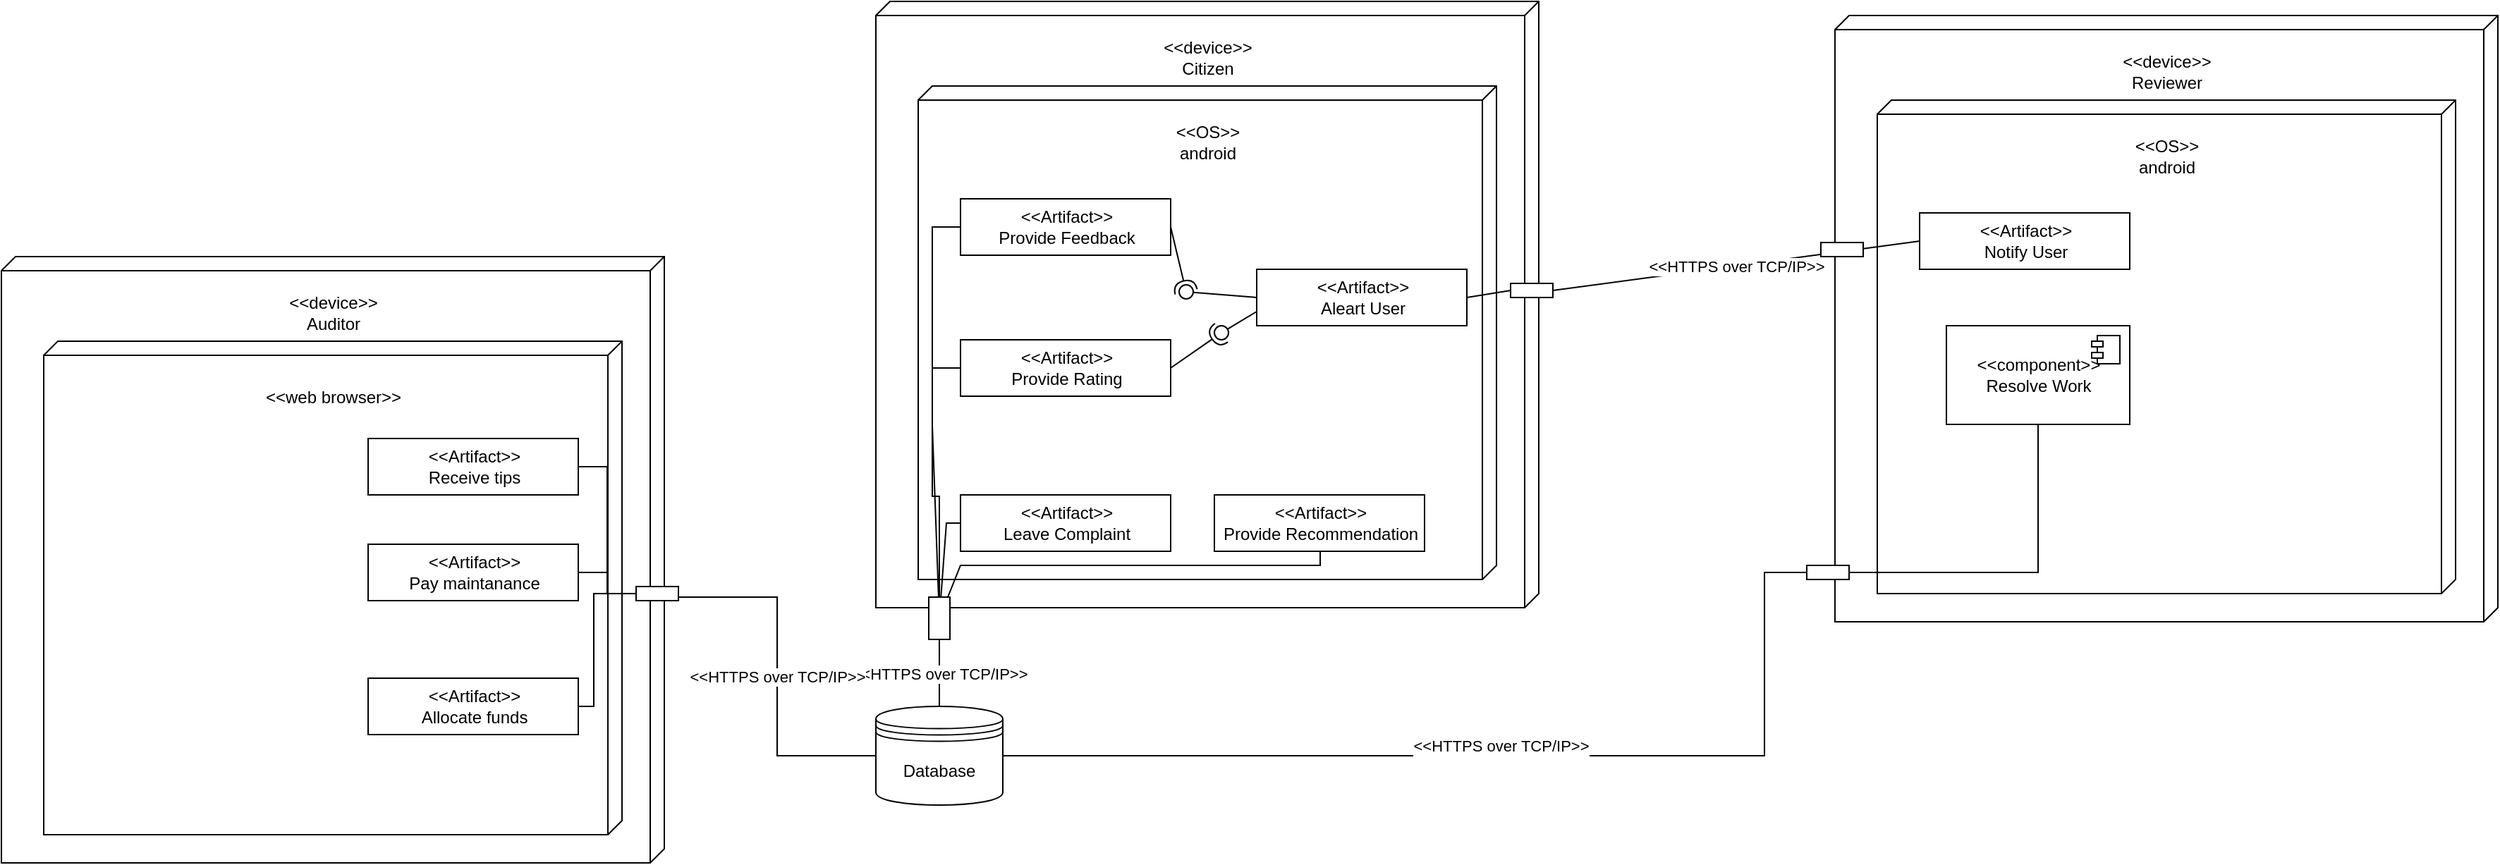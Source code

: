 <mxfile version="20.8.16" type="device"><diagram name="Page-1" id="ULoMOdvexmCAkF_iphsJ"><mxGraphModel dx="1251" dy="876" grid="1" gridSize="10" guides="1" tooltips="1" connect="1" arrows="1" fold="1" page="1" pageScale="1" pageWidth="850" pageHeight="1100" math="0" shadow="0"><root><mxCell id="0"/><mxCell id="1" parent="0"/><mxCell id="wKqG802dcOzrN4IXrtwY-1" value="" style="verticalAlign=top;align=left;spacingTop=8;spacingLeft=2;spacingRight=12;shape=cube;size=10;direction=south;fontStyle=4;html=1;" vertex="1" parent="1"><mxGeometry x="90" y="340" width="470" height="430" as="geometry"/></mxCell><mxCell id="wKqG802dcOzrN4IXrtwY-2" value="&amp;lt;&amp;lt;device&amp;gt;&amp;gt;&lt;br&gt;Citizen" style="text;html=1;align=center;verticalAlign=middle;resizable=0;points=[];autosize=1;strokeColor=none;fillColor=none;" vertex="1" parent="1"><mxGeometry x="280" y="360" width="90" height="40" as="geometry"/></mxCell><mxCell id="wKqG802dcOzrN4IXrtwY-4" value="" style="verticalAlign=top;align=left;spacingTop=8;spacingLeft=2;spacingRight=12;shape=cube;size=10;direction=south;fontStyle=4;html=1;" vertex="1" parent="1"><mxGeometry x="120" y="400" width="410" height="350" as="geometry"/></mxCell><mxCell id="wKqG802dcOzrN4IXrtwY-5" value="&amp;lt;&amp;lt;OS&amp;gt;&amp;gt;&lt;br&gt;android" style="text;html=1;align=center;verticalAlign=middle;resizable=0;points=[];autosize=1;strokeColor=none;fillColor=none;" vertex="1" parent="1"><mxGeometry x="290" y="420" width="70" height="40" as="geometry"/></mxCell><mxCell id="wKqG802dcOzrN4IXrtwY-6" value="&amp;lt;&amp;lt;Artifact&amp;gt;&amp;gt;&lt;br&gt;Provide Recommendation" style="html=1;" vertex="1" parent="1"><mxGeometry x="330" y="690" width="149" height="40" as="geometry"/></mxCell><mxCell id="wKqG802dcOzrN4IXrtwY-7" value="&amp;lt;&amp;lt;Artifact&amp;gt;&amp;gt;&lt;br&gt;Leave Complaint" style="html=1;" vertex="1" parent="1"><mxGeometry x="150" y="690" width="149" height="40" as="geometry"/></mxCell><mxCell id="wKqG802dcOzrN4IXrtwY-8" value="&amp;lt;&amp;lt;Artifact&amp;gt;&amp;gt;&lt;br&gt;Aleart User" style="html=1;" vertex="1" parent="1"><mxGeometry x="360" y="530" width="149" height="40" as="geometry"/></mxCell><mxCell id="wKqG802dcOzrN4IXrtwY-9" value="&amp;lt;&amp;lt;Artifact&amp;gt;&amp;gt;&lt;br&gt;Provide Feedback" style="html=1;" vertex="1" parent="1"><mxGeometry x="150" y="480" width="149" height="40" as="geometry"/></mxCell><mxCell id="wKqG802dcOzrN4IXrtwY-10" value="&amp;lt;&amp;lt;Artifact&amp;gt;&amp;gt;&lt;br&gt;Provide Rating" style="html=1;" vertex="1" parent="1"><mxGeometry x="150" y="580" width="149" height="40" as="geometry"/></mxCell><mxCell id="wKqG802dcOzrN4IXrtwY-11" value="" style="rounded=0;orthogonalLoop=1;jettySize=auto;html=1;endArrow=none;endFill=0;sketch=0;sourcePerimeterSpacing=0;targetPerimeterSpacing=0;exitX=0;exitY=0.5;exitDx=0;exitDy=0;" edge="1" target="wKqG802dcOzrN4IXrtwY-13" parent="1" source="wKqG802dcOzrN4IXrtwY-8"><mxGeometry relative="1" as="geometry"><mxPoint x="290" y="546" as="sourcePoint"/></mxGeometry></mxCell><mxCell id="wKqG802dcOzrN4IXrtwY-12" value="" style="rounded=0;orthogonalLoop=1;jettySize=auto;html=1;endArrow=halfCircle;endFill=0;entryX=0.5;entryY=0.5;endSize=6;strokeWidth=1;sketch=0;exitX=1;exitY=0.5;exitDx=0;exitDy=0;" edge="1" target="wKqG802dcOzrN4IXrtwY-13" parent="1" source="wKqG802dcOzrN4IXrtwY-9"><mxGeometry relative="1" as="geometry"><mxPoint x="330" y="546" as="sourcePoint"/></mxGeometry></mxCell><mxCell id="wKqG802dcOzrN4IXrtwY-13" value="" style="ellipse;whiteSpace=wrap;html=1;align=center;aspect=fixed;resizable=0;points=[];outlineConnect=0;sketch=0;" vertex="1" parent="1"><mxGeometry x="305" y="541" width="10" height="10" as="geometry"/></mxCell><mxCell id="wKqG802dcOzrN4IXrtwY-14" value="" style="rounded=0;orthogonalLoop=1;jettySize=auto;html=1;endArrow=none;endFill=0;sketch=0;sourcePerimeterSpacing=0;targetPerimeterSpacing=0;exitX=0;exitY=0.75;exitDx=0;exitDy=0;" edge="1" target="wKqG802dcOzrN4IXrtwY-16" parent="1" source="wKqG802dcOzrN4IXrtwY-8"><mxGeometry relative="1" as="geometry"><mxPoint x="370" y="525" as="sourcePoint"/></mxGeometry></mxCell><mxCell id="wKqG802dcOzrN4IXrtwY-15" value="" style="rounded=0;orthogonalLoop=1;jettySize=auto;html=1;endArrow=halfCircle;endFill=0;entryX=0.5;entryY=0.5;endSize=6;strokeWidth=1;sketch=0;exitX=1;exitY=0.5;exitDx=0;exitDy=0;" edge="1" target="wKqG802dcOzrN4IXrtwY-16" parent="1" source="wKqG802dcOzrN4IXrtwY-10"><mxGeometry relative="1" as="geometry"><mxPoint x="410" y="525" as="sourcePoint"/></mxGeometry></mxCell><mxCell id="wKqG802dcOzrN4IXrtwY-16" value="" style="ellipse;whiteSpace=wrap;html=1;align=center;aspect=fixed;resizable=0;points=[];outlineConnect=0;sketch=0;" vertex="1" parent="1"><mxGeometry x="330" y="570" width="10" height="10" as="geometry"/></mxCell><mxCell id="wKqG802dcOzrN4IXrtwY-17" value="" style="verticalAlign=top;align=left;spacingTop=8;spacingLeft=2;spacingRight=12;shape=cube;size=10;direction=south;fontStyle=4;html=1;" vertex="1" parent="1"><mxGeometry x="770" y="350" width="470" height="430" as="geometry"/></mxCell><mxCell id="wKqG802dcOzrN4IXrtwY-18" value="&amp;lt;&amp;lt;device&amp;gt;&amp;gt;&lt;br&gt;Reviewer" style="text;html=1;align=center;verticalAlign=middle;resizable=0;points=[];autosize=1;strokeColor=none;fillColor=none;" vertex="1" parent="1"><mxGeometry x="960" y="370" width="90" height="40" as="geometry"/></mxCell><mxCell id="wKqG802dcOzrN4IXrtwY-19" value="" style="verticalAlign=top;align=left;spacingTop=8;spacingLeft=2;spacingRight=12;shape=cube;size=10;direction=south;fontStyle=4;html=1;" vertex="1" parent="1"><mxGeometry x="800" y="410" width="410" height="350" as="geometry"/></mxCell><mxCell id="wKqG802dcOzrN4IXrtwY-20" value="&amp;lt;&amp;lt;OS&amp;gt;&amp;gt;&lt;br&gt;android" style="text;html=1;align=center;verticalAlign=middle;resizable=0;points=[];autosize=1;strokeColor=none;fillColor=none;" vertex="1" parent="1"><mxGeometry x="970" y="430" width="70" height="40" as="geometry"/></mxCell><mxCell id="wKqG802dcOzrN4IXrtwY-24" value="&amp;lt;&amp;lt;Artifact&amp;gt;&amp;gt;&lt;br&gt;Notify User" style="html=1;" vertex="1" parent="1"><mxGeometry x="830" y="490" width="149" height="40" as="geometry"/></mxCell><mxCell id="wKqG802dcOzrN4IXrtwY-33" value="&amp;lt;&amp;lt;HTTPS over TCP/IP&amp;gt;&amp;gt;" style="endArrow=none;html=1;rounded=0;entryX=0;entryY=0.5;entryDx=0;entryDy=0;exitX=1;exitY=0.5;exitDx=0;exitDy=0;startArrow=none;" edge="1" parent="1" source="wKqG802dcOzrN4IXrtwY-34" target="wKqG802dcOzrN4IXrtwY-24"><mxGeometry width="50" height="50" relative="1" as="geometry"><mxPoint x="630" y="580" as="sourcePoint"/><mxPoint x="680" y="530" as="targetPoint"/></mxGeometry></mxCell><mxCell id="wKqG802dcOzrN4IXrtwY-35" value="" style="endArrow=none;html=1;rounded=0;entryX=0;entryY=0.5;entryDx=0;entryDy=0;exitX=1;exitY=0.5;exitDx=0;exitDy=0;" edge="1" parent="1" source="wKqG802dcOzrN4IXrtwY-8" target="wKqG802dcOzrN4IXrtwY-34"><mxGeometry width="50" height="50" relative="1" as="geometry"><mxPoint x="509" y="550" as="sourcePoint"/><mxPoint x="830" y="510.0" as="targetPoint"/></mxGeometry></mxCell><mxCell id="wKqG802dcOzrN4IXrtwY-34" value="" style="html=1;" vertex="1" parent="1"><mxGeometry x="540" y="540" width="30" height="10" as="geometry"/></mxCell><mxCell id="wKqG802dcOzrN4IXrtwY-36" value="" style="html=1;" vertex="1" parent="1"><mxGeometry x="760" y="511" width="30" height="10" as="geometry"/></mxCell><mxCell id="wKqG802dcOzrN4IXrtwY-39" value="&amp;lt;&amp;lt;component&amp;gt;&amp;gt;&lt;br&gt;Resolve Work" style="html=1;dropTarget=0;" vertex="1" parent="1"><mxGeometry x="849" y="570" width="130" height="70" as="geometry"/></mxCell><mxCell id="wKqG802dcOzrN4IXrtwY-40" value="" style="shape=module;jettyWidth=8;jettyHeight=4;" vertex="1" parent="wKqG802dcOzrN4IXrtwY-39"><mxGeometry x="1" width="20" height="20" relative="1" as="geometry"><mxPoint x="-27" y="7" as="offset"/></mxGeometry></mxCell><mxCell id="wKqG802dcOzrN4IXrtwY-43" value="&amp;lt;&amp;lt;HTTPS over TCP/IP&amp;gt;&amp;gt;" style="edgeStyle=orthogonalEdgeStyle;rounded=0;orthogonalLoop=1;jettySize=auto;html=1;endArrow=none;endFill=0;exitX=1;exitY=0.5;exitDx=0;exitDy=0;" edge="1" parent="1" target="wKqG802dcOzrN4IXrtwY-44" source="wKqG802dcOzrN4IXrtwY-45"><mxGeometry relative="1" as="geometry"><mxPoint x="115" y="785" as="sourcePoint"/></mxGeometry></mxCell><mxCell id="wKqG802dcOzrN4IXrtwY-53" value="&#10;&lt;span style=&quot;color: rgb(0, 0, 0); font-family: Helvetica; font-size: 11px; font-style: normal; font-variant-ligatures: normal; font-variant-caps: normal; font-weight: 400; letter-spacing: normal; orphans: 2; text-align: center; text-indent: 0px; text-transform: none; widows: 2; word-spacing: 0px; -webkit-text-stroke-width: 0px; background-color: rgb(255, 255, 255); text-decoration-thickness: initial; text-decoration-style: initial; text-decoration-color: initial; float: none; display: inline !important;&quot;&gt;&amp;lt;&amp;lt;HTTPS over TCP/IP&amp;gt;&amp;gt;&lt;/span&gt;&#10;&#10;" style="edgeStyle=orthogonalEdgeStyle;rounded=0;orthogonalLoop=1;jettySize=auto;html=1;entryX=0;entryY=1;entryDx=0;entryDy=0;endArrow=none;endFill=0;" edge="1" parent="1" source="wKqG802dcOzrN4IXrtwY-44" target="wKqG802dcOzrN4IXrtwY-52"><mxGeometry relative="1" as="geometry"><Array as="points"><mxPoint x="720" y="875"/><mxPoint x="720" y="745"/><mxPoint x="750" y="745"/></Array></mxGeometry></mxCell><mxCell id="wKqG802dcOzrN4IXrtwY-64" value="&amp;lt;&amp;lt;HTTPS over TCP/IP&amp;gt;&amp;gt;" style="edgeStyle=orthogonalEdgeStyle;rounded=0;orthogonalLoop=1;jettySize=auto;html=1;entryX=1;entryY=0.75;entryDx=0;entryDy=0;endArrow=none;endFill=0;" edge="1" parent="1" source="wKqG802dcOzrN4IXrtwY-44" target="wKqG802dcOzrN4IXrtwY-63"><mxGeometry relative="1" as="geometry"/></mxCell><mxCell id="wKqG802dcOzrN4IXrtwY-44" value="Database" style="shape=datastore;whiteSpace=wrap;html=1;" vertex="1" parent="1"><mxGeometry x="90" y="840" width="90" height="70" as="geometry"/></mxCell><mxCell id="wKqG802dcOzrN4IXrtwY-48" style="edgeStyle=orthogonalEdgeStyle;rounded=0;orthogonalLoop=1;jettySize=auto;html=1;entryX=0;entryY=0.5;entryDx=0;entryDy=0;endArrow=none;endFill=0;" edge="1" parent="1" source="wKqG802dcOzrN4IXrtwY-45" target="wKqG802dcOzrN4IXrtwY-9"><mxGeometry relative="1" as="geometry"><Array as="points"><mxPoint x="130" y="641"/><mxPoint x="130" y="500"/></Array></mxGeometry></mxCell><mxCell id="wKqG802dcOzrN4IXrtwY-49" style="edgeStyle=orthogonalEdgeStyle;rounded=0;orthogonalLoop=1;jettySize=auto;html=1;entryX=0;entryY=0.5;entryDx=0;entryDy=0;endArrow=none;endFill=0;" edge="1" parent="1" source="wKqG802dcOzrN4IXrtwY-45" target="wKqG802dcOzrN4IXrtwY-10"><mxGeometry relative="1" as="geometry"><Array as="points"><mxPoint x="135" y="691"/><mxPoint x="130" y="691"/><mxPoint x="130" y="600"/></Array></mxGeometry></mxCell><mxCell id="wKqG802dcOzrN4IXrtwY-50" style="edgeStyle=orthogonalEdgeStyle;rounded=0;orthogonalLoop=1;jettySize=auto;html=1;endArrow=none;endFill=0;" edge="1" parent="1" source="wKqG802dcOzrN4IXrtwY-45" target="wKqG802dcOzrN4IXrtwY-7"><mxGeometry relative="1" as="geometry"><Array as="points"><mxPoint x="140" y="710"/></Array></mxGeometry></mxCell><mxCell id="wKqG802dcOzrN4IXrtwY-51" style="edgeStyle=orthogonalEdgeStyle;rounded=0;orthogonalLoop=1;jettySize=auto;html=1;endArrow=none;endFill=0;" edge="1" parent="1" source="wKqG802dcOzrN4IXrtwY-45" target="wKqG802dcOzrN4IXrtwY-6"><mxGeometry relative="1" as="geometry"><Array as="points"><mxPoint x="150" y="740"/><mxPoint x="405" y="740"/></Array></mxGeometry></mxCell><mxCell id="wKqG802dcOzrN4IXrtwY-45" value="" style="html=1;rotation=90;" vertex="1" parent="1"><mxGeometry x="120" y="770" width="30" height="15" as="geometry"/></mxCell><mxCell id="wKqG802dcOzrN4IXrtwY-54" style="edgeStyle=orthogonalEdgeStyle;rounded=0;orthogonalLoop=1;jettySize=auto;html=1;endArrow=none;endFill=0;" edge="1" parent="1" source="wKqG802dcOzrN4IXrtwY-52" target="wKqG802dcOzrN4IXrtwY-39"><mxGeometry relative="1" as="geometry"/></mxCell><mxCell id="wKqG802dcOzrN4IXrtwY-52" value="" style="html=1;" vertex="1" parent="1"><mxGeometry x="750" y="740" width="30" height="10" as="geometry"/></mxCell><mxCell id="wKqG802dcOzrN4IXrtwY-55" value="" style="verticalAlign=top;align=left;spacingTop=8;spacingLeft=2;spacingRight=12;shape=cube;size=10;direction=south;fontStyle=4;html=1;" vertex="1" parent="1"><mxGeometry x="-530" y="521" width="470" height="430" as="geometry"/></mxCell><mxCell id="wKqG802dcOzrN4IXrtwY-56" value="" style="verticalAlign=top;align=left;spacingTop=8;spacingLeft=2;spacingRight=12;shape=cube;size=10;direction=south;fontStyle=4;html=1;" vertex="1" parent="1"><mxGeometry x="-500" y="581" width="410" height="350" as="geometry"/></mxCell><mxCell id="wKqG802dcOzrN4IXrtwY-57" value="&amp;lt;&amp;lt;device&amp;gt;&amp;gt;&lt;br&gt;Auditor" style="text;html=1;align=center;verticalAlign=middle;resizable=0;points=[];autosize=1;strokeColor=none;fillColor=none;" vertex="1" parent="1"><mxGeometry x="-340" y="541" width="90" height="40" as="geometry"/></mxCell><mxCell id="wKqG802dcOzrN4IXrtwY-58" value="&amp;lt;&amp;lt;web browser&amp;gt;&amp;gt;" style="text;html=1;align=center;verticalAlign=middle;resizable=0;points=[];autosize=1;strokeColor=none;fillColor=none;" vertex="1" parent="1"><mxGeometry x="-355" y="606" width="120" height="30" as="geometry"/></mxCell><mxCell id="wKqG802dcOzrN4IXrtwY-59" value="&amp;lt;&amp;lt;Artifact&amp;gt;&amp;gt;&lt;br&gt;Receive tips" style="html=1;" vertex="1" parent="1"><mxGeometry x="-270" y="650" width="149" height="40" as="geometry"/></mxCell><mxCell id="wKqG802dcOzrN4IXrtwY-61" value="&amp;lt;&amp;lt;Artifact&amp;gt;&amp;gt;&lt;br&gt;Pay maintanance" style="html=1;" vertex="1" parent="1"><mxGeometry x="-270" y="725" width="149" height="40" as="geometry"/></mxCell><mxCell id="wKqG802dcOzrN4IXrtwY-62" value="&amp;lt;&amp;lt;Artifact&amp;gt;&amp;gt;&lt;br&gt;Allocate funds" style="html=1;" vertex="1" parent="1"><mxGeometry x="-270" y="820" width="149" height="40" as="geometry"/></mxCell><mxCell id="wKqG802dcOzrN4IXrtwY-65" style="edgeStyle=orthogonalEdgeStyle;rounded=0;orthogonalLoop=1;jettySize=auto;html=1;entryX=1;entryY=0.5;entryDx=0;entryDy=0;endArrow=none;endFill=0;" edge="1" parent="1" source="wKqG802dcOzrN4IXrtwY-63" target="wKqG802dcOzrN4IXrtwY-59"><mxGeometry relative="1" as="geometry"/></mxCell><mxCell id="wKqG802dcOzrN4IXrtwY-66" style="edgeStyle=orthogonalEdgeStyle;rounded=0;orthogonalLoop=1;jettySize=auto;html=1;endArrow=none;endFill=0;" edge="1" parent="1" source="wKqG802dcOzrN4IXrtwY-63" target="wKqG802dcOzrN4IXrtwY-61"><mxGeometry relative="1" as="geometry"/></mxCell><mxCell id="wKqG802dcOzrN4IXrtwY-67" style="edgeStyle=orthogonalEdgeStyle;rounded=0;orthogonalLoop=1;jettySize=auto;html=1;entryX=1;entryY=0.5;entryDx=0;entryDy=0;endArrow=none;endFill=0;" edge="1" parent="1" source="wKqG802dcOzrN4IXrtwY-63" target="wKqG802dcOzrN4IXrtwY-62"><mxGeometry relative="1" as="geometry"><Array as="points"><mxPoint x="-110" y="760"/><mxPoint x="-110" y="840"/></Array></mxGeometry></mxCell><mxCell id="wKqG802dcOzrN4IXrtwY-63" value="" style="html=1;" vertex="1" parent="1"><mxGeometry x="-80" y="755" width="30" height="10" as="geometry"/></mxCell></root></mxGraphModel></diagram></mxfile>